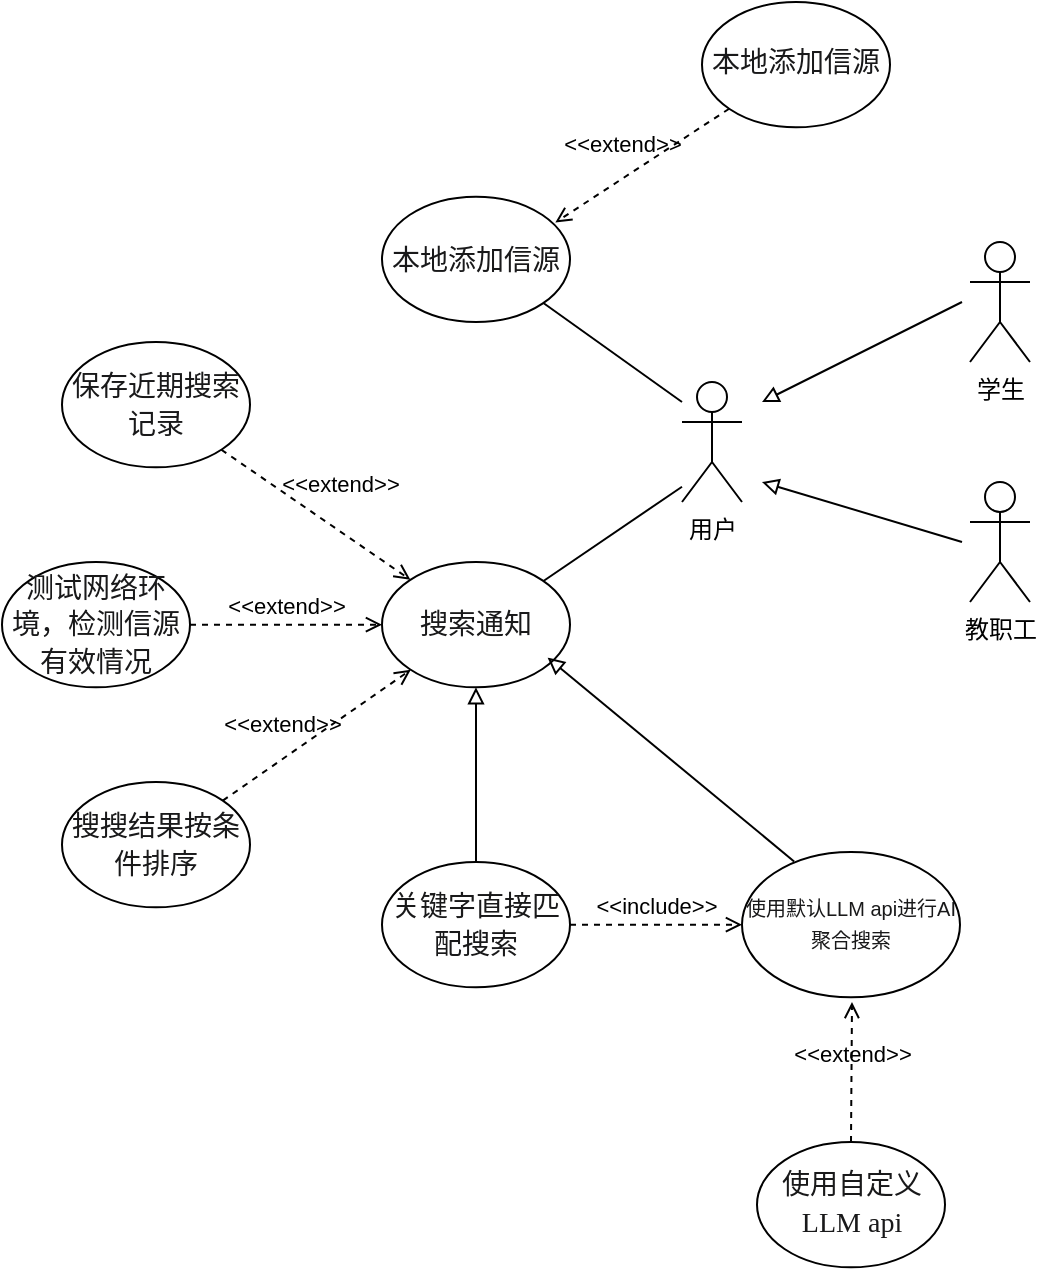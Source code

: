 <mxfile version="26.1.0">
  <diagram name="第 1 页" id="MXORGOUd-GkvtJ-RmZ2l">
    <mxGraphModel dx="746" dy="494" grid="1" gridSize="10" guides="1" tooltips="1" connect="1" arrows="1" fold="1" page="1" pageScale="1" pageWidth="827" pageHeight="1169" math="0" shadow="0">
      <root>
        <mxCell id="0" />
        <mxCell id="1" parent="0" />
        <mxCell id="RUnobG6nn0BxNbAFJMlj-1" value="学生" style="shape=umlActor;verticalLabelPosition=bottom;verticalAlign=top;html=1;" vertex="1" parent="1">
          <mxGeometry x="614" y="310" width="30" height="60" as="geometry" />
        </mxCell>
        <mxCell id="RUnobG6nn0BxNbAFJMlj-4" value="教职工" style="shape=umlActor;verticalLabelPosition=bottom;verticalAlign=top;html=1;" vertex="1" parent="1">
          <mxGeometry x="614" y="430" width="30" height="60" as="geometry" />
        </mxCell>
        <mxCell id="RUnobG6nn0BxNbAFJMlj-5" value="" style="endArrow=block;endFill=0;html=1;rounded=0;" edge="1" parent="1">
          <mxGeometry width="160" relative="1" as="geometry">
            <mxPoint x="610" y="340" as="sourcePoint" />
            <mxPoint x="510" y="390" as="targetPoint" />
          </mxGeometry>
        </mxCell>
        <mxCell id="RUnobG6nn0BxNbAFJMlj-7" value="" style="endArrow=block;endFill=0;html=1;rounded=0;" edge="1" parent="1">
          <mxGeometry width="160" relative="1" as="geometry">
            <mxPoint x="610" y="460" as="sourcePoint" />
            <mxPoint x="510" y="430" as="targetPoint" />
          </mxGeometry>
        </mxCell>
        <mxCell id="RUnobG6nn0BxNbAFJMlj-10" value="用户" style="shape=umlActor;verticalLabelPosition=bottom;verticalAlign=top;html=1;" vertex="1" parent="1">
          <mxGeometry x="470" y="380" width="30" height="60" as="geometry" />
        </mxCell>
        <mxCell id="RUnobG6nn0BxNbAFJMlj-12" value="" style="endArrow=none;html=1;rounded=0;" edge="1" parent="1">
          <mxGeometry width="50" height="50" relative="1" as="geometry">
            <mxPoint x="470" y="390" as="sourcePoint" />
            <mxPoint x="400" y="340" as="targetPoint" />
          </mxGeometry>
        </mxCell>
        <mxCell id="RUnobG6nn0BxNbAFJMlj-13" value="" style="endArrow=none;html=1;rounded=0;" edge="1" parent="1">
          <mxGeometry width="50" height="50" relative="1" as="geometry">
            <mxPoint x="470" y="432.353" as="sourcePoint" />
            <mxPoint x="400" y="480" as="targetPoint" />
          </mxGeometry>
        </mxCell>
        <mxCell id="RUnobG6nn0BxNbAFJMlj-14" value="&lt;div style=&quot;line-height: 1.3; vertical-align: middle; color: rgb(25, 25, 26); font-size: 14px;&quot;&gt;&lt;p&gt;本地添加信源&lt;/p&gt;&lt;/div&gt;" style="ellipse;whiteSpace=wrap;html=1;fontFamily=Helvetica;" vertex="1" parent="1">
          <mxGeometry x="320" y="287.33" width="94" height="62.67" as="geometry" />
        </mxCell>
        <mxCell id="RUnobG6nn0BxNbAFJMlj-15" value="&lt;div style=&quot;line-height: 1.3; vertical-align: middle; color: rgb(25, 25, 26); font-size: 14px;&quot;&gt;&lt;div style=&quot;line-height: 1.3; vertical-align: middle;&quot;&gt;&lt;p&gt;搜索通知&lt;/p&gt;&lt;/div&gt;&lt;/div&gt;" style="ellipse;whiteSpace=wrap;html=1;fontFamily=Helvetica;" vertex="1" parent="1">
          <mxGeometry x="320" y="470" width="94" height="62.67" as="geometry" />
        </mxCell>
        <mxCell id="RUnobG6nn0BxNbAFJMlj-16" value="&lt;div style=&quot;line-height: 1.3; font-family: &amp;quot;Source Han Sans CN&amp;quot;; vertical-align: middle; color: rgb(25, 25, 26); font-size: 14px;&quot;&gt;&lt;p&gt;本地添加信源&lt;/p&gt;&lt;/div&gt;" style="ellipse;whiteSpace=wrap;html=1;" vertex="1" parent="1">
          <mxGeometry x="480" y="190" width="94" height="62.67" as="geometry" />
        </mxCell>
        <mxCell id="RUnobG6nn0BxNbAFJMlj-17" value="&amp;lt;&amp;lt;extend&amp;gt;&amp;gt;" style="html=1;verticalAlign=bottom;labelBackgroundColor=none;endArrow=open;endFill=0;dashed=1;rounded=0;exitX=0;exitY=1;exitDx=0;exitDy=0;entryX=0.922;entryY=0.206;entryDx=0;entryDy=0;entryPerimeter=0;" edge="1" parent="1" source="RUnobG6nn0BxNbAFJMlj-16" target="RUnobG6nn0BxNbAFJMlj-14">
          <mxGeometry x="0.146" y="-7" width="160" relative="1" as="geometry">
            <mxPoint x="440" y="290" as="sourcePoint" />
            <mxPoint x="600" y="290" as="targetPoint" />
            <mxPoint as="offset" />
          </mxGeometry>
        </mxCell>
        <mxCell id="RUnobG6nn0BxNbAFJMlj-19" value="&lt;div style=&quot;line-height: 1.3; vertical-align: middle; color: rgb(25, 25, 26); font-size: 14px;&quot;&gt;&lt;div style=&quot;line-height: 1.3; vertical-align: middle;&quot;&gt;&lt;div style=&quot;line-height: 1.3; vertical-align: middle;&quot;&gt;&lt;p&gt;测试网络环境，检测信源有效情况&lt;/p&gt;&lt;/div&gt;&lt;/div&gt;&lt;/div&gt;" style="ellipse;whiteSpace=wrap;html=1;fontFamily=Helvetica;" vertex="1" parent="1">
          <mxGeometry x="130" y="470" width="94" height="62.67" as="geometry" />
        </mxCell>
        <mxCell id="RUnobG6nn0BxNbAFJMlj-20" value="&lt;div style=&quot;line-height: 1.3; vertical-align: middle; color: rgb(25, 25, 26); font-size: 14px;&quot;&gt;&lt;div style=&quot;line-height: 1.3; vertical-align: middle;&quot;&gt;&lt;div style=&quot;line-height: 1.3; vertical-align: middle;&quot;&gt;&lt;p&gt;保存近期搜索记录&lt;/p&gt;&lt;/div&gt;&lt;/div&gt;&lt;/div&gt;" style="ellipse;whiteSpace=wrap;html=1;fontFamily=Helvetica;" vertex="1" parent="1">
          <mxGeometry x="160" y="360" width="94" height="62.67" as="geometry" />
        </mxCell>
        <mxCell id="RUnobG6nn0BxNbAFJMlj-21" value="&lt;div style=&quot;line-height: 1.3; vertical-align: middle; color: rgb(25, 25, 26); font-size: 14px;&quot;&gt;&lt;div style=&quot;line-height: 1.3; vertical-align: middle;&quot;&gt;&lt;div style=&quot;line-height: 1.3; vertical-align: middle;&quot;&gt;&lt;p&gt;搜搜结果按条件排序&lt;/p&gt;&lt;/div&gt;&lt;/div&gt;&lt;/div&gt;" style="ellipse;whiteSpace=wrap;html=1;fontFamily=Helvetica;" vertex="1" parent="1">
          <mxGeometry x="160" y="580" width="94" height="62.67" as="geometry" />
        </mxCell>
        <mxCell id="RUnobG6nn0BxNbAFJMlj-23" value="&amp;lt;&amp;lt;extend&amp;gt;&amp;gt;" style="html=1;verticalAlign=bottom;labelBackgroundColor=none;endArrow=open;endFill=0;dashed=1;rounded=0;" edge="1" parent="1" source="RUnobG6nn0BxNbAFJMlj-20" target="RUnobG6nn0BxNbAFJMlj-15">
          <mxGeometry x="0.124" y="13" width="160" relative="1" as="geometry">
            <mxPoint x="420" y="510" as="sourcePoint" />
            <mxPoint x="580" y="510" as="targetPoint" />
            <mxPoint x="-1" as="offset" />
          </mxGeometry>
        </mxCell>
        <mxCell id="RUnobG6nn0BxNbAFJMlj-25" value="&amp;lt;&amp;lt;extend&amp;gt;&amp;gt;" style="html=1;verticalAlign=bottom;labelBackgroundColor=none;endArrow=open;endFill=0;dashed=1;rounded=0;entryX=0;entryY=0.5;entryDx=0;entryDy=0;exitX=1;exitY=0.5;exitDx=0;exitDy=0;" edge="1" parent="1" source="RUnobG6nn0BxNbAFJMlj-19" target="RUnobG6nn0BxNbAFJMlj-15">
          <mxGeometry width="160" relative="1" as="geometry">
            <mxPoint x="260" y="500" as="sourcePoint" />
            <mxPoint x="580" y="510" as="targetPoint" />
          </mxGeometry>
        </mxCell>
        <mxCell id="RUnobG6nn0BxNbAFJMlj-27" value="&amp;lt;&amp;lt;extend&amp;gt;&amp;gt;" style="html=1;verticalAlign=bottom;labelBackgroundColor=none;endArrow=open;endFill=0;dashed=1;rounded=0;exitX=1;exitY=0;exitDx=0;exitDy=0;" edge="1" parent="1" source="RUnobG6nn0BxNbAFJMlj-21" target="RUnobG6nn0BxNbAFJMlj-15">
          <mxGeometry x="-0.282" y="7" width="160" relative="1" as="geometry">
            <mxPoint x="420" y="510" as="sourcePoint" />
            <mxPoint x="580" y="510" as="targetPoint" />
            <mxPoint as="offset" />
          </mxGeometry>
        </mxCell>
        <mxCell id="RUnobG6nn0BxNbAFJMlj-28" value="&lt;div style=&quot;line-height: 1.3; vertical-align: middle; color: rgb(25, 25, 26); font-size: 14px;&quot;&gt;&lt;div style=&quot;line-height: 1.3; vertical-align: middle;&quot;&gt;&lt;div style=&quot;line-height: 1.3; vertical-align: middle;&quot;&gt;&lt;div style=&quot;line-height: 1.3; vertical-align: middle;&quot;&gt;&lt;p&gt;关键字直接匹配搜索&lt;/p&gt;&lt;/div&gt;&lt;/div&gt;&lt;/div&gt;&lt;/div&gt;" style="ellipse;whiteSpace=wrap;html=1;fontFamily=Helvetica;" vertex="1" parent="1">
          <mxGeometry x="320" y="620" width="94" height="62.67" as="geometry" />
        </mxCell>
        <mxCell id="RUnobG6nn0BxNbAFJMlj-29" value="&lt;div style=&quot;line-height: 1.3; vertical-align: middle; color: rgb(25, 25, 26);&quot;&gt;&lt;div style=&quot;line-height: 1.3; vertical-align: middle;&quot;&gt;&lt;div style=&quot;line-height: 1.3; vertical-align: middle;&quot;&gt;&lt;div style=&quot;line-height: 1.3; vertical-align: middle;&quot;&gt;&lt;p style=&quot;&quot;&gt;&lt;font style=&quot;font-size: 10px; line-height: 90%;&quot;&gt;使用默认LLM api进行AI聚合搜索&lt;/font&gt;&lt;/p&gt;&lt;/div&gt;&lt;/div&gt;&lt;/div&gt;&lt;/div&gt;" style="ellipse;whiteSpace=wrap;html=1;fontFamily=Helvetica;" vertex="1" parent="1">
          <mxGeometry x="500" y="615" width="109" height="72.67" as="geometry" />
        </mxCell>
        <mxCell id="RUnobG6nn0BxNbAFJMlj-30" value="" style="endArrow=block;endFill=0;html=1;rounded=0;entryX=0.5;entryY=1;entryDx=0;entryDy=0;exitX=0.5;exitY=0;exitDx=0;exitDy=0;" edge="1" parent="1" source="RUnobG6nn0BxNbAFJMlj-28" target="RUnobG6nn0BxNbAFJMlj-15">
          <mxGeometry width="160" relative="1" as="geometry">
            <mxPoint x="367" y="610" as="sourcePoint" />
            <mxPoint x="520" y="400" as="targetPoint" />
          </mxGeometry>
        </mxCell>
        <mxCell id="RUnobG6nn0BxNbAFJMlj-31" value="" style="endArrow=block;endFill=0;html=1;rounded=0;entryX=0.881;entryY=0.763;entryDx=0;entryDy=0;entryPerimeter=0;exitX=0.239;exitY=0.065;exitDx=0;exitDy=0;exitPerimeter=0;" edge="1" parent="1" source="RUnobG6nn0BxNbAFJMlj-29" target="RUnobG6nn0BxNbAFJMlj-15">
          <mxGeometry width="160" relative="1" as="geometry">
            <mxPoint x="510" y="630" as="sourcePoint" />
            <mxPoint x="420" y="520" as="targetPoint" />
          </mxGeometry>
        </mxCell>
        <mxCell id="RUnobG6nn0BxNbAFJMlj-33" value="&amp;lt;&amp;lt;include&amp;gt;&amp;gt;" style="html=1;verticalAlign=bottom;labelBackgroundColor=none;endArrow=open;endFill=0;dashed=1;rounded=0;exitX=1;exitY=0.5;exitDx=0;exitDy=0;entryX=0;entryY=0.5;entryDx=0;entryDy=0;" edge="1" parent="1" source="RUnobG6nn0BxNbAFJMlj-28" target="RUnobG6nn0BxNbAFJMlj-29">
          <mxGeometry width="160" relative="1" as="geometry">
            <mxPoint x="470" y="640" as="sourcePoint" />
            <mxPoint x="630" y="640" as="targetPoint" />
          </mxGeometry>
        </mxCell>
        <mxCell id="RUnobG6nn0BxNbAFJMlj-36" value="&lt;div style=&quot;line-height: 1.3; vertical-align: middle; color: rgb(25, 25, 26); font-size: 14px;&quot;&gt;&lt;div style=&quot;line-height: 1.3; vertical-align: middle;&quot;&gt;&lt;div style=&quot;line-height: 1.3; vertical-align: middle;&quot;&gt;&lt;div style=&quot;line-height: 1.3; vertical-align: middle;&quot;&gt;&lt;div style=&quot;line-height: 1.3; font-family: &amp;quot;Source Han Sans CN&amp;quot;; vertical-align: middle;&quot;&gt;&lt;p&gt;使用自定义LLM api&lt;/p&gt;&lt;/div&gt;&lt;/div&gt;&lt;/div&gt;&lt;/div&gt;&lt;/div&gt;" style="ellipse;whiteSpace=wrap;html=1;fontFamily=Helvetica;" vertex="1" parent="1">
          <mxGeometry x="507.5" y="760" width="94" height="62.67" as="geometry" />
        </mxCell>
        <mxCell id="RUnobG6nn0BxNbAFJMlj-38" value="&amp;lt;&amp;lt;extend&amp;gt;&amp;gt;" style="html=1;verticalAlign=bottom;labelBackgroundColor=none;endArrow=open;endFill=0;dashed=1;rounded=0;exitX=0.5;exitY=0;exitDx=0;exitDy=0;" edge="1" parent="1" source="RUnobG6nn0BxNbAFJMlj-36">
          <mxGeometry width="160" relative="1" as="geometry">
            <mxPoint x="420" y="700" as="sourcePoint" />
            <mxPoint x="555" y="690" as="targetPoint" />
          </mxGeometry>
        </mxCell>
      </root>
    </mxGraphModel>
  </diagram>
</mxfile>
